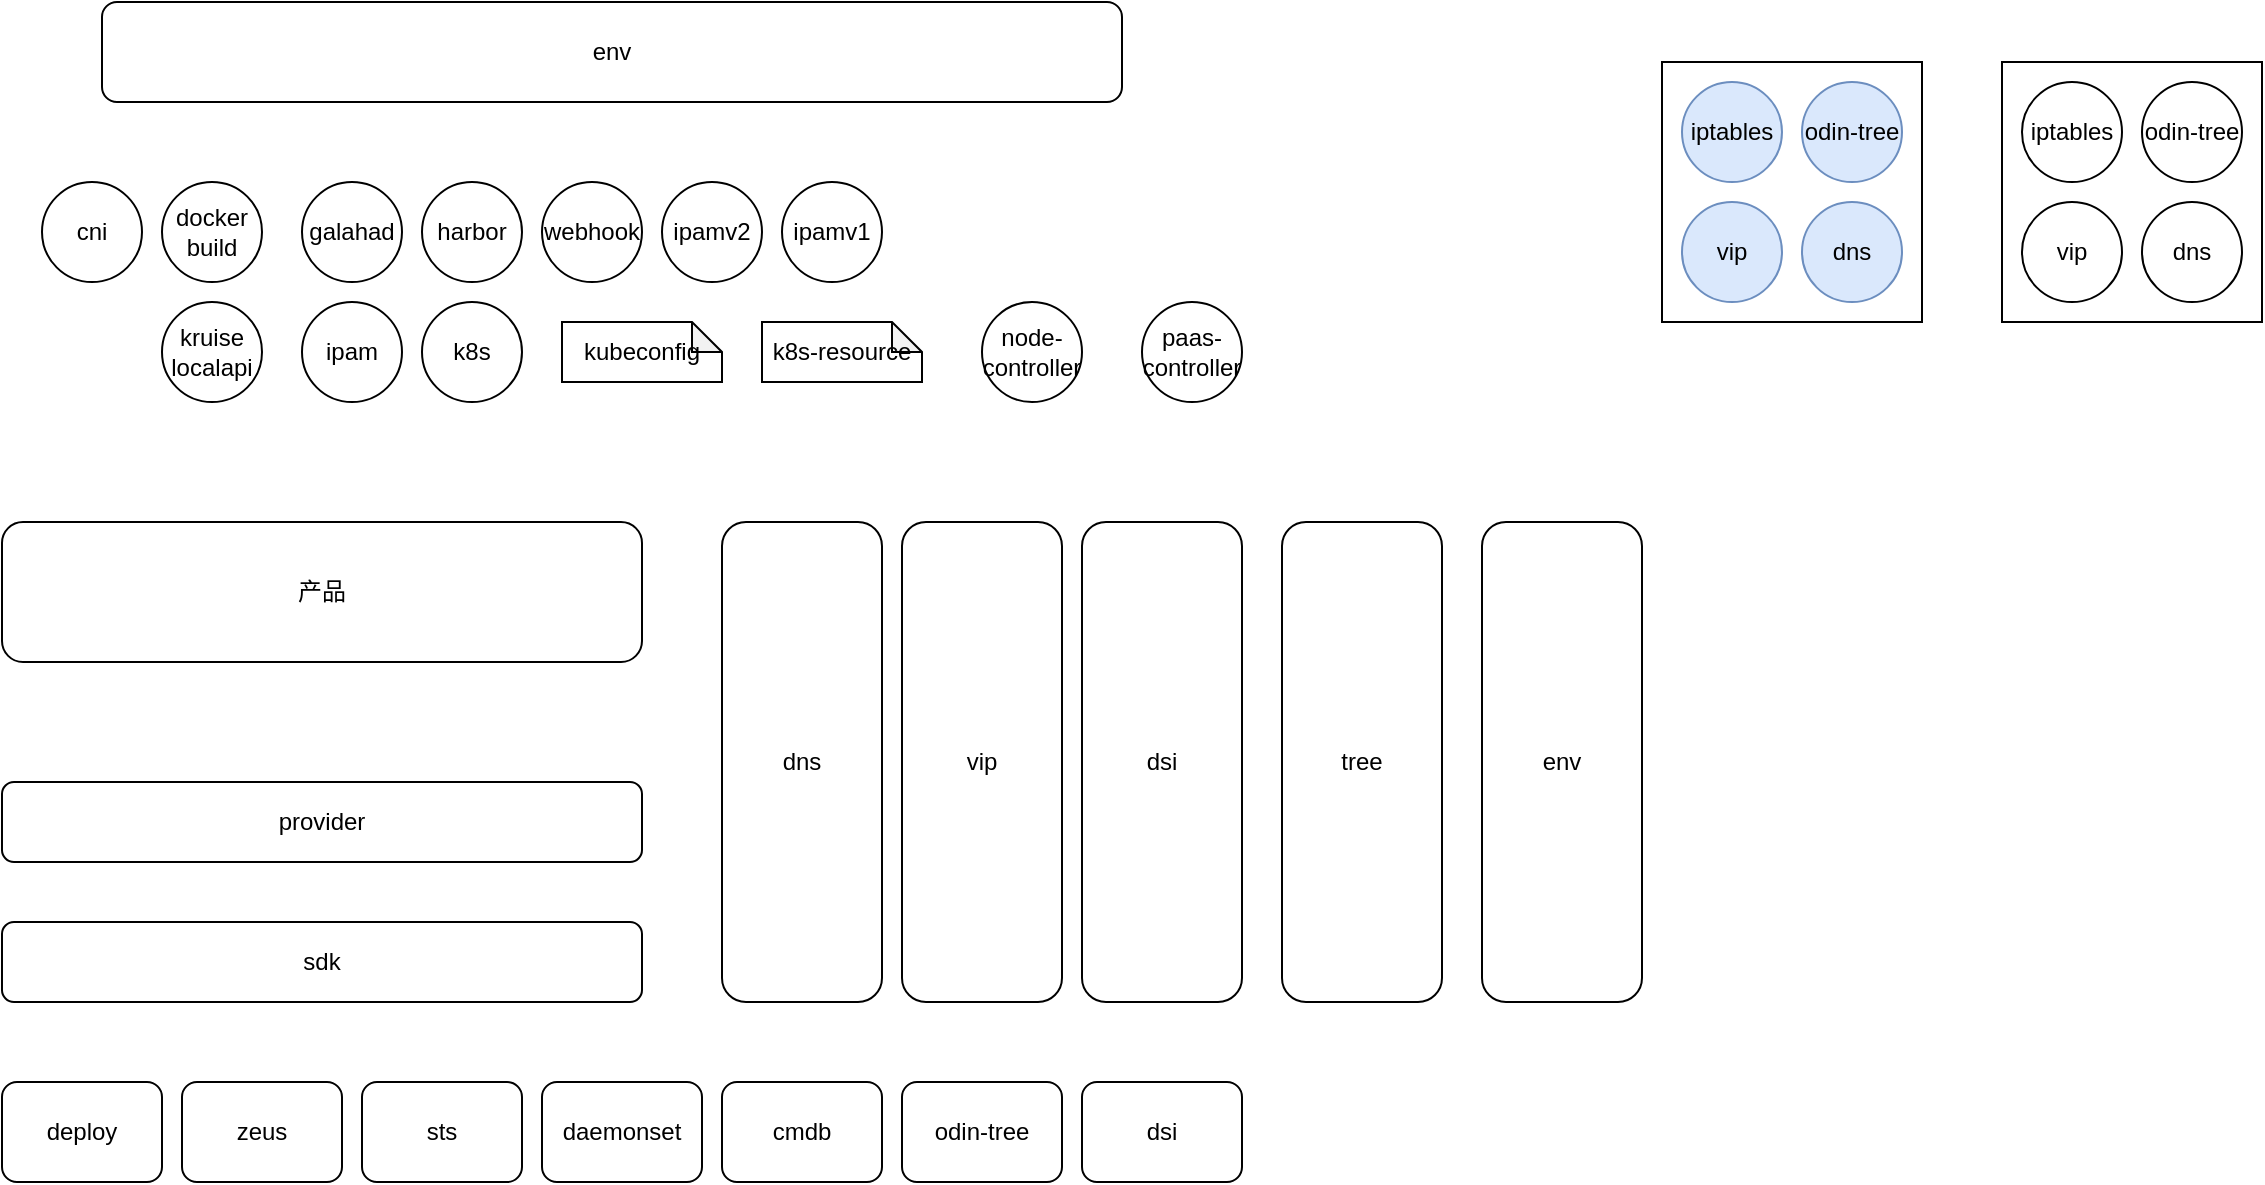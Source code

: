 <mxfile version="22.1.18" type="github">
  <diagram name="第 1 页" id="ZuhVlxFlhkBg7zVoVy1D">
    <mxGraphModel dx="1429" dy="1845" grid="1" gridSize="10" guides="1" tooltips="1" connect="1" arrows="1" fold="1" page="1" pageScale="1" pageWidth="827" pageHeight="1169" math="0" shadow="0">
      <root>
        <mxCell id="0" />
        <mxCell id="1" parent="0" />
        <mxCell id="eo2u99sirjMwnlyiHI97-6" value="" style="whiteSpace=wrap;html=1;aspect=fixed;" vertex="1" parent="1">
          <mxGeometry x="950" y="-50" width="130" height="130" as="geometry" />
        </mxCell>
        <mxCell id="GPAt1WRh6mztTl92b3K6-2" value="sdk" style="rounded=1;whiteSpace=wrap;html=1;" parent="1" vertex="1">
          <mxGeometry x="120" y="380" width="320" height="40" as="geometry" />
        </mxCell>
        <mxCell id="GPAt1WRh6mztTl92b3K6-3" value="provider" style="rounded=1;whiteSpace=wrap;html=1;" parent="1" vertex="1">
          <mxGeometry x="120" y="310" width="320" height="40" as="geometry" />
        </mxCell>
        <mxCell id="GPAt1WRh6mztTl92b3K6-4" value="产品" style="rounded=1;whiteSpace=wrap;html=1;" parent="1" vertex="1">
          <mxGeometry x="120" y="180" width="320" height="70" as="geometry" />
        </mxCell>
        <mxCell id="GPAt1WRh6mztTl92b3K6-5" value="deploy" style="rounded=1;whiteSpace=wrap;html=1;" parent="1" vertex="1">
          <mxGeometry x="120" y="460" width="80" height="50" as="geometry" />
        </mxCell>
        <mxCell id="GPAt1WRh6mztTl92b3K6-6" value="zeus" style="rounded=1;whiteSpace=wrap;html=1;" parent="1" vertex="1">
          <mxGeometry x="210" y="460" width="80" height="50" as="geometry" />
        </mxCell>
        <mxCell id="GPAt1WRh6mztTl92b3K6-7" value="sts" style="rounded=1;whiteSpace=wrap;html=1;" parent="1" vertex="1">
          <mxGeometry x="300" y="460" width="80" height="50" as="geometry" />
        </mxCell>
        <mxCell id="GPAt1WRh6mztTl92b3K6-8" value="daemonset" style="rounded=1;whiteSpace=wrap;html=1;" parent="1" vertex="1">
          <mxGeometry x="390" y="460" width="80" height="50" as="geometry" />
        </mxCell>
        <mxCell id="GPAt1WRh6mztTl92b3K6-9" value="cmdb" style="rounded=1;whiteSpace=wrap;html=1;" parent="1" vertex="1">
          <mxGeometry x="480" y="460" width="80" height="50" as="geometry" />
        </mxCell>
        <mxCell id="GPAt1WRh6mztTl92b3K6-10" value="odin-tree" style="rounded=1;whiteSpace=wrap;html=1;" parent="1" vertex="1">
          <mxGeometry x="570" y="460" width="80" height="50" as="geometry" />
        </mxCell>
        <mxCell id="GPAt1WRh6mztTl92b3K6-11" value="dsi" style="rounded=1;whiteSpace=wrap;html=1;" parent="1" vertex="1">
          <mxGeometry x="660" y="460" width="80" height="50" as="geometry" />
        </mxCell>
        <mxCell id="GPAt1WRh6mztTl92b3K6-13" value="cni" style="ellipse;whiteSpace=wrap;html=1;aspect=fixed;" parent="1" vertex="1">
          <mxGeometry x="140" y="10" width="50" height="50" as="geometry" />
        </mxCell>
        <mxCell id="GPAt1WRh6mztTl92b3K6-15" value="dns" style="rounded=1;whiteSpace=wrap;html=1;" parent="1" vertex="1">
          <mxGeometry x="480" y="180" width="80" height="240" as="geometry" />
        </mxCell>
        <mxCell id="GPAt1WRh6mztTl92b3K6-16" value="vip" style="rounded=1;whiteSpace=wrap;html=1;" parent="1" vertex="1">
          <mxGeometry x="570" y="180" width="80" height="240" as="geometry" />
        </mxCell>
        <mxCell id="GPAt1WRh6mztTl92b3K6-17" value="docker&lt;br&gt;build" style="ellipse;whiteSpace=wrap;html=1;aspect=fixed;" parent="1" vertex="1">
          <mxGeometry x="200" y="10" width="50" height="50" as="geometry" />
        </mxCell>
        <mxCell id="GPAt1WRh6mztTl92b3K6-19" value="dsi" style="rounded=1;whiteSpace=wrap;html=1;" parent="1" vertex="1">
          <mxGeometry x="660" y="180" width="80" height="240" as="geometry" />
        </mxCell>
        <mxCell id="GPAt1WRh6mztTl92b3K6-20" value="galahad" style="ellipse;whiteSpace=wrap;html=1;aspect=fixed;" parent="1" vertex="1">
          <mxGeometry x="270" y="10" width="50" height="50" as="geometry" />
        </mxCell>
        <mxCell id="GPAt1WRh6mztTl92b3K6-21" value="harbor" style="ellipse;whiteSpace=wrap;html=1;aspect=fixed;" parent="1" vertex="1">
          <mxGeometry x="330" y="10" width="50" height="50" as="geometry" />
        </mxCell>
        <mxCell id="GPAt1WRh6mztTl92b3K6-22" value="webhook" style="ellipse;whiteSpace=wrap;html=1;aspect=fixed;" parent="1" vertex="1">
          <mxGeometry x="390" y="10" width="50" height="50" as="geometry" />
        </mxCell>
        <mxCell id="GPAt1WRh6mztTl92b3K6-23" value="ipamv2" style="ellipse;whiteSpace=wrap;html=1;aspect=fixed;" parent="1" vertex="1">
          <mxGeometry x="450" y="10" width="50" height="50" as="geometry" />
        </mxCell>
        <mxCell id="GPAt1WRh6mztTl92b3K6-24" value="ipamv1" style="ellipse;whiteSpace=wrap;html=1;aspect=fixed;" parent="1" vertex="1">
          <mxGeometry x="510" y="10" width="50" height="50" as="geometry" />
        </mxCell>
        <mxCell id="GPAt1WRh6mztTl92b3K6-25" value="iptables" style="ellipse;whiteSpace=wrap;html=1;aspect=fixed;fillColor=#dae8fc;strokeColor=#6c8ebf;" parent="1" vertex="1">
          <mxGeometry x="960" y="-40" width="50" height="50" as="geometry" />
        </mxCell>
        <mxCell id="GPAt1WRh6mztTl92b3K6-26" value="kruise&lt;br&gt;localapi" style="ellipse;whiteSpace=wrap;html=1;aspect=fixed;" parent="1" vertex="1">
          <mxGeometry x="200" y="70" width="50" height="50" as="geometry" />
        </mxCell>
        <mxCell id="GPAt1WRh6mztTl92b3K6-27" value="ipam" style="ellipse;whiteSpace=wrap;html=1;aspect=fixed;" parent="1" vertex="1">
          <mxGeometry x="270" y="70" width="50" height="50" as="geometry" />
        </mxCell>
        <mxCell id="GPAt1WRh6mztTl92b3K6-28" value="k8s" style="ellipse;whiteSpace=wrap;html=1;aspect=fixed;" parent="1" vertex="1">
          <mxGeometry x="330" y="70" width="50" height="50" as="geometry" />
        </mxCell>
        <mxCell id="GPAt1WRh6mztTl92b3K6-29" value="kubeconfig" style="shape=note;whiteSpace=wrap;html=1;backgroundOutline=1;darkOpacity=0.05;size=15;" parent="1" vertex="1">
          <mxGeometry x="400" y="80" width="80" height="30" as="geometry" />
        </mxCell>
        <mxCell id="GPAt1WRh6mztTl92b3K6-31" value="k8s-resource" style="shape=note;whiteSpace=wrap;html=1;backgroundOutline=1;darkOpacity=0.05;size=15;" parent="1" vertex="1">
          <mxGeometry x="500" y="80" width="80" height="30" as="geometry" />
        </mxCell>
        <mxCell id="GPAt1WRh6mztTl92b3K6-33" value="tree" style="rounded=1;whiteSpace=wrap;html=1;" parent="1" vertex="1">
          <mxGeometry x="760" y="180" width="80" height="240" as="geometry" />
        </mxCell>
        <mxCell id="GPAt1WRh6mztTl92b3K6-34" value="node-controller" style="ellipse;whiteSpace=wrap;html=1;aspect=fixed;" parent="1" vertex="1">
          <mxGeometry x="610" y="70" width="50" height="50" as="geometry" />
        </mxCell>
        <mxCell id="GPAt1WRh6mztTl92b3K6-35" value="paas-controller" style="ellipse;whiteSpace=wrap;html=1;aspect=fixed;" parent="1" vertex="1">
          <mxGeometry x="690" y="70" width="50" height="50" as="geometry" />
        </mxCell>
        <mxCell id="GPAt1WRh6mztTl92b3K6-36" value="env" style="rounded=1;whiteSpace=wrap;html=1;" parent="1" vertex="1">
          <mxGeometry x="860" y="180" width="80" height="240" as="geometry" />
        </mxCell>
        <mxCell id="eo2u99sirjMwnlyiHI97-1" value="odin-tree" style="ellipse;whiteSpace=wrap;html=1;aspect=fixed;fillColor=#dae8fc;strokeColor=#6c8ebf;" vertex="1" parent="1">
          <mxGeometry x="1020" y="-40" width="50" height="50" as="geometry" />
        </mxCell>
        <mxCell id="eo2u99sirjMwnlyiHI97-3" value="env" style="rounded=1;whiteSpace=wrap;html=1;" vertex="1" parent="1">
          <mxGeometry x="170" y="-80" width="510" height="50" as="geometry" />
        </mxCell>
        <mxCell id="eo2u99sirjMwnlyiHI97-4" value="vip" style="ellipse;whiteSpace=wrap;html=1;aspect=fixed;fillColor=#dae8fc;strokeColor=#6c8ebf;" vertex="1" parent="1">
          <mxGeometry x="960" y="20" width="50" height="50" as="geometry" />
        </mxCell>
        <mxCell id="eo2u99sirjMwnlyiHI97-5" value="dns" style="ellipse;whiteSpace=wrap;html=1;aspect=fixed;fillColor=#dae8fc;strokeColor=#6c8ebf;" vertex="1" parent="1">
          <mxGeometry x="1020" y="20" width="50" height="50" as="geometry" />
        </mxCell>
        <mxCell id="eo2u99sirjMwnlyiHI97-7" value="" style="whiteSpace=wrap;html=1;aspect=fixed;" vertex="1" parent="1">
          <mxGeometry x="1120" y="-50" width="130" height="130" as="geometry" />
        </mxCell>
        <mxCell id="eo2u99sirjMwnlyiHI97-8" value="iptables" style="ellipse;whiteSpace=wrap;html=1;aspect=fixed;" vertex="1" parent="1">
          <mxGeometry x="1130" y="-40" width="50" height="50" as="geometry" />
        </mxCell>
        <mxCell id="eo2u99sirjMwnlyiHI97-9" value="odin-tree" style="ellipse;whiteSpace=wrap;html=1;aspect=fixed;" vertex="1" parent="1">
          <mxGeometry x="1190" y="-40" width="50" height="50" as="geometry" />
        </mxCell>
        <mxCell id="eo2u99sirjMwnlyiHI97-10" value="vip" style="ellipse;whiteSpace=wrap;html=1;aspect=fixed;" vertex="1" parent="1">
          <mxGeometry x="1130" y="20" width="50" height="50" as="geometry" />
        </mxCell>
        <mxCell id="eo2u99sirjMwnlyiHI97-11" value="dns" style="ellipse;whiteSpace=wrap;html=1;aspect=fixed;" vertex="1" parent="1">
          <mxGeometry x="1190" y="20" width="50" height="50" as="geometry" />
        </mxCell>
      </root>
    </mxGraphModel>
  </diagram>
</mxfile>
